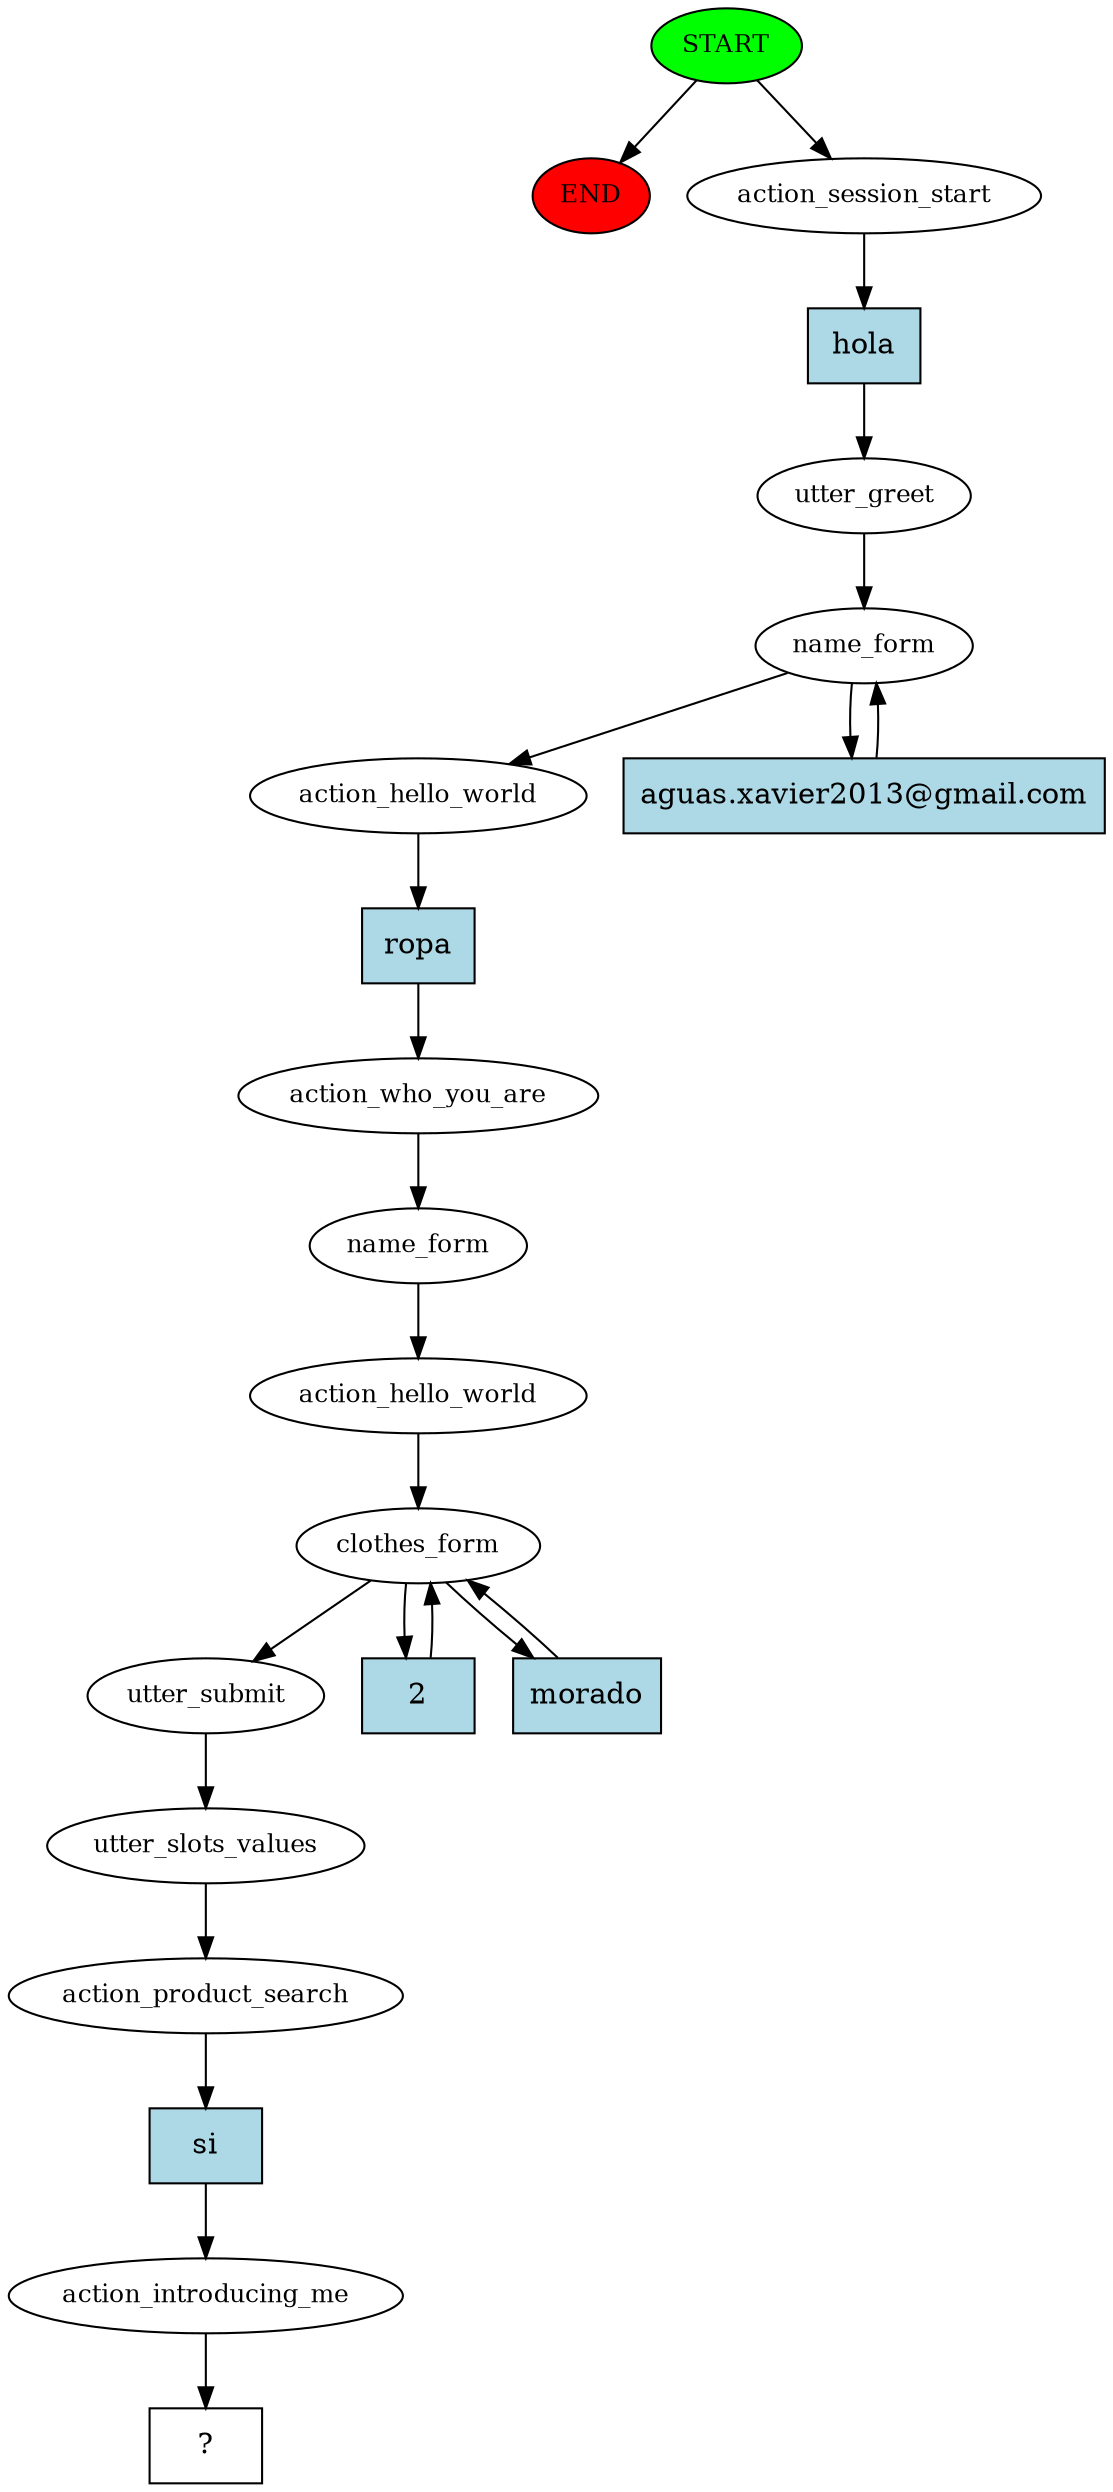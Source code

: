 digraph  {
0 [class="start active", fillcolor=green, fontsize=12, label=START, style=filled];
"-1" [class=end, fillcolor=red, fontsize=12, label=END, style=filled];
1 [class=active, fontsize=12, label=action_session_start];
2 [class=active, fontsize=12, label=utter_greet];
3 [class=active, fontsize=12, label=name_form];
6 [class=active, fontsize=12, label=action_hello_world];
7 [class=active, fontsize=12, label=action_who_you_are];
8 [class=active, fontsize=12, label=name_form];
9 [class=active, fontsize=12, label=action_hello_world];
10 [class=active, fontsize=12, label=clothes_form];
15 [class=active, fontsize=12, label=utter_submit];
16 [class=active, fontsize=12, label=utter_slots_values];
17 [class=active, fontsize=12, label=action_product_search];
18 [class=active, fontsize=12, label=action_introducing_me];
19 [class="intent dashed active", label="  ?  ", shape=rect];
20 [class="intent active", fillcolor=lightblue, label=hola, shape=rect, style=filled];
21 [class="intent active", fillcolor=lightblue, label="aguas.xavier2013@gmail.com", shape=rect, style=filled];
22 [class="intent active", fillcolor=lightblue, label=ropa, shape=rect, style=filled];
23 [class="intent active", fillcolor=lightblue, label=2, shape=rect, style=filled];
24 [class="intent active", fillcolor=lightblue, label=morado, shape=rect, style=filled];
25 [class="intent active", fillcolor=lightblue, label=si, shape=rect, style=filled];
0 -> "-1"  [class="", key=NONE, label=""];
0 -> 1  [class=active, key=NONE, label=""];
1 -> 20  [class=active, key=0];
2 -> 3  [class=active, key=NONE, label=""];
3 -> 6  [class=active, key=NONE, label=""];
3 -> 21  [class=active, key=0];
6 -> 22  [class=active, key=0];
7 -> 8  [class=active, key=NONE, label=""];
8 -> 9  [class=active, key=NONE, label=""];
9 -> 10  [class=active, key=NONE, label=""];
10 -> 15  [class=active, key=NONE, label=""];
10 -> 23  [class=active, key=0];
10 -> 24  [class=active, key=0];
15 -> 16  [class=active, key=NONE, label=""];
16 -> 17  [class=active, key=NONE, label=""];
17 -> 25  [class=active, key=0];
18 -> 19  [class=active, key=NONE, label=""];
20 -> 2  [class=active, key=0];
21 -> 3  [class=active, key=0];
22 -> 7  [class=active, key=0];
23 -> 10  [class=active, key=0];
24 -> 10  [class=active, key=0];
25 -> 18  [class=active, key=0];
}
